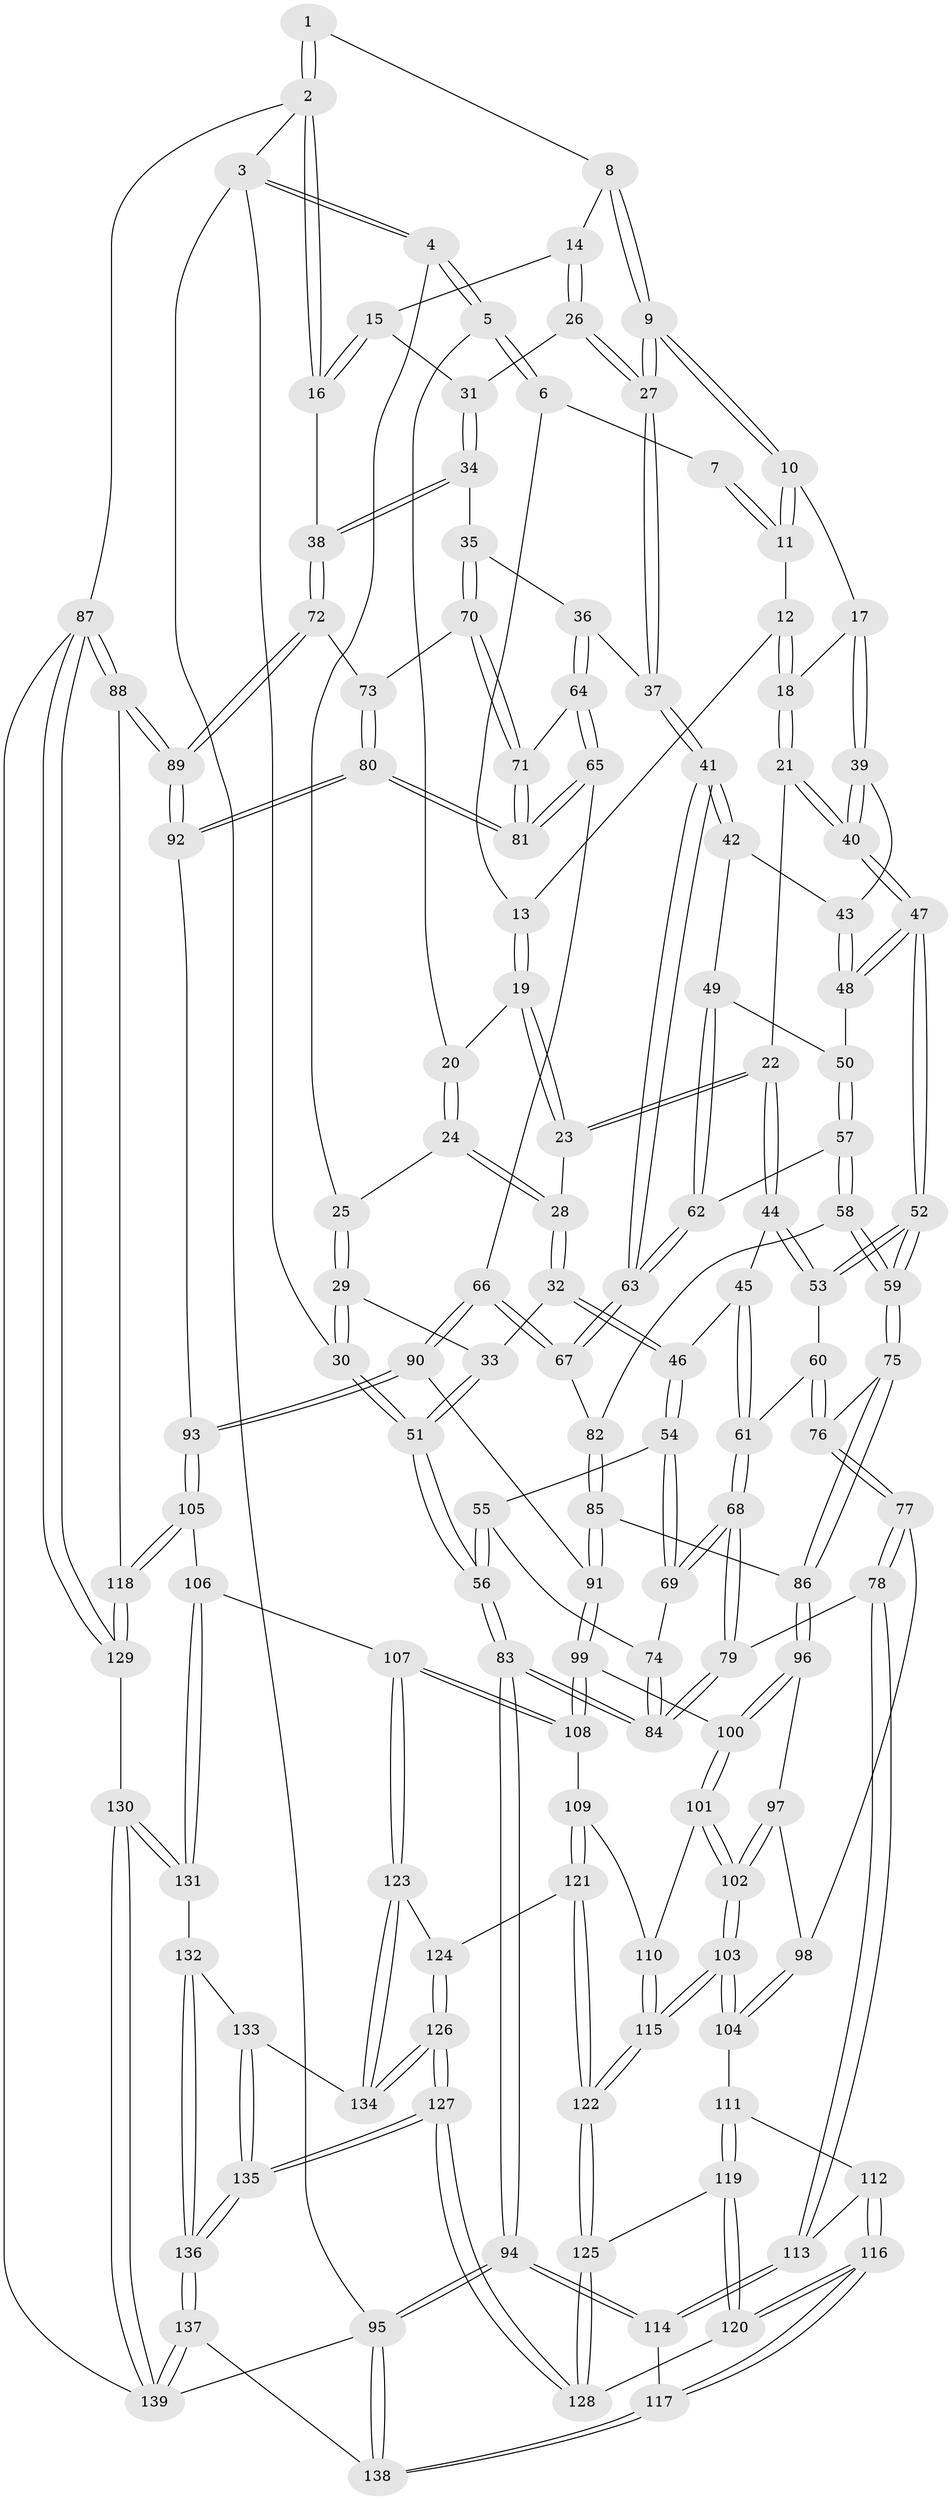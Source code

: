 // Generated by graph-tools (version 1.1) at 2025/51/03/09/25 03:51:06]
// undirected, 139 vertices, 344 edges
graph export_dot {
graph [start="1"]
  node [color=gray90,style=filled];
  1 [pos="+0.7188959526160463+0"];
  2 [pos="+1+0"];
  3 [pos="+0+0"];
  4 [pos="+0+0"];
  5 [pos="+0.05554770274333523+0"];
  6 [pos="+0.15835553482182452+0"];
  7 [pos="+0.4667594998656867+0"];
  8 [pos="+0.732482526471278+0"];
  9 [pos="+0.6612451070107297+0.1284105289747418"];
  10 [pos="+0.6141895485098124+0.13609835456126385"];
  11 [pos="+0.4666616002852434+0"];
  12 [pos="+0.44461204024549195+0.0065323158871170295"];
  13 [pos="+0.35204699932047073+0.07214032178054616"];
  14 [pos="+0.845610037152365+0.06858333212256688"];
  15 [pos="+1+0.05039086114288304"];
  16 [pos="+1+0"];
  17 [pos="+0.6023994755279091+0.14264162179795842"];
  18 [pos="+0.46520117887923484+0.11726928294733516"];
  19 [pos="+0.31879646108698434+0.11347250831733904"];
  20 [pos="+0.21868964637826568+0.010438087052786907"];
  21 [pos="+0.3971593709552274+0.2030276657061386"];
  22 [pos="+0.3345805590271137+0.1899454059507836"];
  23 [pos="+0.3285405081561578+0.1824816753498547"];
  24 [pos="+0.20174389439102752+0.1501987007369417"];
  25 [pos="+0.12488251365693206+0.14062555234708254"];
  26 [pos="+0.8341079524809831+0.14343265274277958"];
  27 [pos="+0.6645532393143727+0.1319774914732595"];
  28 [pos="+0.2159664819731753+0.16726061050653962"];
  29 [pos="+0.11892404310279807+0.15699996309408865"];
  30 [pos="+0+0.2742793993241459"];
  31 [pos="+0.8495337964945804+0.17416642921256187"];
  32 [pos="+0.1629455589241697+0.25970770528565923"];
  33 [pos="+0.12805177067667178+0.24079418129392413"];
  34 [pos="+0.85727044865048+0.21176295495858033"];
  35 [pos="+0.8348856115448088+0.2571951884771751"];
  36 [pos="+0.7917240345167296+0.26469295964616557"];
  37 [pos="+0.718606014134524+0.2533321352383929"];
  38 [pos="+1+0.15961898853946352"];
  39 [pos="+0.5829510697362177+0.18001114042605007"];
  40 [pos="+0.41357409464902856+0.2251344551091386"];
  41 [pos="+0.7043452896203141+0.27225309146979"];
  42 [pos="+0.6083204163335021+0.2699314693552095"];
  43 [pos="+0.5675367842880066+0.2352857483372901"];
  44 [pos="+0.2802043108718488+0.27593987260741787"];
  45 [pos="+0.2769059308870019+0.2776104892300613"];
  46 [pos="+0.1729219954207296+0.2777531152393167"];
  47 [pos="+0.4342887455782516+0.2653110860028333"];
  48 [pos="+0.5366179514366547+0.26640828265774724"];
  49 [pos="+0.6022437503173091+0.31844635634508067"];
  50 [pos="+0.5512517782111994+0.307191941650697"];
  51 [pos="+0+0.27964480312315104"];
  52 [pos="+0.4242970627087789+0.365023133229117"];
  53 [pos="+0.3193264675724873+0.3238075907045236"];
  54 [pos="+0.17267264915964795+0.2787448907382735"];
  55 [pos="+0.14828654025838134+0.30012823754165235"];
  56 [pos="+0+0.3261200824763099"];
  57 [pos="+0.5351046425435481+0.3559958264125028"];
  58 [pos="+0.517499161502078+0.3861260113413136"];
  59 [pos="+0.42716403970493755+0.3773852926778335"];
  60 [pos="+0.30336895559399235+0.3646516230525893"];
  61 [pos="+0.25585652699548506+0.3533889022517192"];
  62 [pos="+0.622370594040166+0.339481533649765"];
  63 [pos="+0.6676746558311882+0.3703259724577511"];
  64 [pos="+0.7829959255676706+0.3194848618979941"];
  65 [pos="+0.7191658317752936+0.43816779982136145"];
  66 [pos="+0.6826053153532122+0.4291259988098097"];
  67 [pos="+0.6714916821096705+0.41346589547436197"];
  68 [pos="+0.21341904244567841+0.40604885061086704"];
  69 [pos="+0.1953772254952634+0.3766112921795603"];
  70 [pos="+0.8669891270647374+0.2999012103086531"];
  71 [pos="+0.8031949596643897+0.38336615602066915"];
  72 [pos="+1+0.33606627473409423"];
  73 [pos="+0.8925256366098835+0.3216394553183823"];
  74 [pos="+0.09653538959034132+0.3601293409883381"];
  75 [pos="+0.39222822589101225+0.4431473049941844"];
  76 [pos="+0.3389629926674199+0.4654935674506265"];
  77 [pos="+0.2557413991488485+0.5223399392249158"];
  78 [pos="+0.24903457780759558+0.5246007351121104"];
  79 [pos="+0.2208189339371015+0.503924308567021"];
  80 [pos="+0.8505453748442181+0.5199387913125371"];
  81 [pos="+0.7820557015030726+0.46590506908930374"];
  82 [pos="+0.5456542251796289+0.4101181724245972"];
  83 [pos="+0+0.47081916913997784"];
  84 [pos="+0+0.47002396718204886"];
  85 [pos="+0.5315645924278972+0.5026128572440492"];
  86 [pos="+0.4583008123953849+0.5081655937541917"];
  87 [pos="+1+1"];
  88 [pos="+1+0.6335069822176501"];
  89 [pos="+1+0.6083750130366959"];
  90 [pos="+0.6150674279911732+0.5443521952006822"];
  91 [pos="+0.5995987518298241+0.5553880917892385"];
  92 [pos="+0.8647266437039852+0.541478394305902"];
  93 [pos="+0.7906826579559774+0.608649443277528"];
  94 [pos="+0+0.8683906652170783"];
  95 [pos="+0+1"];
  96 [pos="+0.4537763053328629+0.5735121195308314"];
  97 [pos="+0.42828733167857486+0.5861503239969419"];
  98 [pos="+0.39680442413829187+0.591454277027421"];
  99 [pos="+0.5963671280891171+0.5667055888296394"];
  100 [pos="+0.47970618679446403+0.5968026174492763"];
  101 [pos="+0.4824844780230245+0.6218399668963136"];
  102 [pos="+0.43186571235611554+0.6806231153378753"];
  103 [pos="+0.4149679541999987+0.7137321425760893"];
  104 [pos="+0.38500060014286547+0.6862266252568076"];
  105 [pos="+0.7382848328480696+0.7021768693993958"];
  106 [pos="+0.7374363452074799+0.7027613737522486"];
  107 [pos="+0.6855137729253338+0.7123345352758383"];
  108 [pos="+0.6029157134326174+0.6424291337735133"];
  109 [pos="+0.5522456157861352+0.669951303597737"];
  110 [pos="+0.5311665944080064+0.6671842830545379"];
  111 [pos="+0.3043534054065095+0.6562230441279571"];
  112 [pos="+0.25169365448769+0.6025544352120845"];
  113 [pos="+0.24409239204233435+0.5890749295864341"];
  114 [pos="+0+0.8260134347062146"];
  115 [pos="+0.42131851332983605+0.7295446278633297"];
  116 [pos="+0.22527308091399825+0.8418218832744625"];
  117 [pos="+0.22213362339806014+0.844277849030037"];
  118 [pos="+0.9208938503878326+0.7939636042079702"];
  119 [pos="+0.2966230602608565+0.7735682459917296"];
  120 [pos="+0.23084279381707098+0.8392875637794579"];
  121 [pos="+0.5435760298017686+0.7242707623684077"];
  122 [pos="+0.4219810848141458+0.739848144319159"];
  123 [pos="+0.6586519990612033+0.7523674436190849"];
  124 [pos="+0.5495413610063402+0.7413715269842684"];
  125 [pos="+0.4219098903366874+0.7404522213708559"];
  126 [pos="+0.5079151212207008+0.8607294120332627"];
  127 [pos="+0.4881642404528159+0.8837180580102004"];
  128 [pos="+0.4591920287413232+0.849962085031357"];
  129 [pos="+0.8659328631260269+0.8895108068298773"];
  130 [pos="+0.8203075418343482+0.9144789434090353"];
  131 [pos="+0.7833873396989421+0.8936149770043486"];
  132 [pos="+0.7659055795595614+0.8927949370907331"];
  133 [pos="+0.6721854642628656+0.8398115614224713"];
  134 [pos="+0.6548044422191576+0.7634910320394481"];
  135 [pos="+0.5097058901249979+0.9963379338698495"];
  136 [pos="+0.5096097013685118+1"];
  137 [pos="+0.4828572422227583+1"];
  138 [pos="+0.39509056198283393+1"];
  139 [pos="+0.7764050340545495+1"];
  1 -- 2;
  1 -- 2;
  1 -- 8;
  2 -- 3;
  2 -- 16;
  2 -- 16;
  2 -- 87;
  3 -- 4;
  3 -- 4;
  3 -- 30;
  3 -- 95;
  4 -- 5;
  4 -- 5;
  4 -- 25;
  5 -- 6;
  5 -- 6;
  5 -- 20;
  6 -- 7;
  6 -- 13;
  7 -- 11;
  7 -- 11;
  8 -- 9;
  8 -- 9;
  8 -- 14;
  9 -- 10;
  9 -- 10;
  9 -- 27;
  9 -- 27;
  10 -- 11;
  10 -- 11;
  10 -- 17;
  11 -- 12;
  12 -- 13;
  12 -- 18;
  12 -- 18;
  13 -- 19;
  13 -- 19;
  14 -- 15;
  14 -- 26;
  14 -- 26;
  15 -- 16;
  15 -- 16;
  15 -- 31;
  16 -- 38;
  17 -- 18;
  17 -- 39;
  17 -- 39;
  18 -- 21;
  18 -- 21;
  19 -- 20;
  19 -- 23;
  19 -- 23;
  20 -- 24;
  20 -- 24;
  21 -- 22;
  21 -- 40;
  21 -- 40;
  22 -- 23;
  22 -- 23;
  22 -- 44;
  22 -- 44;
  23 -- 28;
  24 -- 25;
  24 -- 28;
  24 -- 28;
  25 -- 29;
  25 -- 29;
  26 -- 27;
  26 -- 27;
  26 -- 31;
  27 -- 37;
  27 -- 37;
  28 -- 32;
  28 -- 32;
  29 -- 30;
  29 -- 30;
  29 -- 33;
  30 -- 51;
  30 -- 51;
  31 -- 34;
  31 -- 34;
  32 -- 33;
  32 -- 46;
  32 -- 46;
  33 -- 51;
  33 -- 51;
  34 -- 35;
  34 -- 38;
  34 -- 38;
  35 -- 36;
  35 -- 70;
  35 -- 70;
  36 -- 37;
  36 -- 64;
  36 -- 64;
  37 -- 41;
  37 -- 41;
  38 -- 72;
  38 -- 72;
  39 -- 40;
  39 -- 40;
  39 -- 43;
  40 -- 47;
  40 -- 47;
  41 -- 42;
  41 -- 42;
  41 -- 63;
  41 -- 63;
  42 -- 43;
  42 -- 49;
  43 -- 48;
  43 -- 48;
  44 -- 45;
  44 -- 53;
  44 -- 53;
  45 -- 46;
  45 -- 61;
  45 -- 61;
  46 -- 54;
  46 -- 54;
  47 -- 48;
  47 -- 48;
  47 -- 52;
  47 -- 52;
  48 -- 50;
  49 -- 50;
  49 -- 62;
  49 -- 62;
  50 -- 57;
  50 -- 57;
  51 -- 56;
  51 -- 56;
  52 -- 53;
  52 -- 53;
  52 -- 59;
  52 -- 59;
  53 -- 60;
  54 -- 55;
  54 -- 69;
  54 -- 69;
  55 -- 56;
  55 -- 56;
  55 -- 74;
  56 -- 83;
  56 -- 83;
  57 -- 58;
  57 -- 58;
  57 -- 62;
  58 -- 59;
  58 -- 59;
  58 -- 82;
  59 -- 75;
  59 -- 75;
  60 -- 61;
  60 -- 76;
  60 -- 76;
  61 -- 68;
  61 -- 68;
  62 -- 63;
  62 -- 63;
  63 -- 67;
  63 -- 67;
  64 -- 65;
  64 -- 65;
  64 -- 71;
  65 -- 66;
  65 -- 81;
  65 -- 81;
  66 -- 67;
  66 -- 67;
  66 -- 90;
  66 -- 90;
  67 -- 82;
  68 -- 69;
  68 -- 69;
  68 -- 79;
  68 -- 79;
  69 -- 74;
  70 -- 71;
  70 -- 71;
  70 -- 73;
  71 -- 81;
  71 -- 81;
  72 -- 73;
  72 -- 89;
  72 -- 89;
  73 -- 80;
  73 -- 80;
  74 -- 84;
  74 -- 84;
  75 -- 76;
  75 -- 86;
  75 -- 86;
  76 -- 77;
  76 -- 77;
  77 -- 78;
  77 -- 78;
  77 -- 98;
  78 -- 79;
  78 -- 113;
  78 -- 113;
  79 -- 84;
  79 -- 84;
  80 -- 81;
  80 -- 81;
  80 -- 92;
  80 -- 92;
  82 -- 85;
  82 -- 85;
  83 -- 84;
  83 -- 84;
  83 -- 94;
  83 -- 94;
  85 -- 86;
  85 -- 91;
  85 -- 91;
  86 -- 96;
  86 -- 96;
  87 -- 88;
  87 -- 88;
  87 -- 129;
  87 -- 129;
  87 -- 139;
  88 -- 89;
  88 -- 89;
  88 -- 118;
  89 -- 92;
  89 -- 92;
  90 -- 91;
  90 -- 93;
  90 -- 93;
  91 -- 99;
  91 -- 99;
  92 -- 93;
  93 -- 105;
  93 -- 105;
  94 -- 95;
  94 -- 95;
  94 -- 114;
  94 -- 114;
  95 -- 138;
  95 -- 138;
  95 -- 139;
  96 -- 97;
  96 -- 100;
  96 -- 100;
  97 -- 98;
  97 -- 102;
  97 -- 102;
  98 -- 104;
  98 -- 104;
  99 -- 100;
  99 -- 108;
  99 -- 108;
  100 -- 101;
  100 -- 101;
  101 -- 102;
  101 -- 102;
  101 -- 110;
  102 -- 103;
  102 -- 103;
  103 -- 104;
  103 -- 104;
  103 -- 115;
  103 -- 115;
  104 -- 111;
  105 -- 106;
  105 -- 118;
  105 -- 118;
  106 -- 107;
  106 -- 131;
  106 -- 131;
  107 -- 108;
  107 -- 108;
  107 -- 123;
  107 -- 123;
  108 -- 109;
  109 -- 110;
  109 -- 121;
  109 -- 121;
  110 -- 115;
  110 -- 115;
  111 -- 112;
  111 -- 119;
  111 -- 119;
  112 -- 113;
  112 -- 116;
  112 -- 116;
  113 -- 114;
  113 -- 114;
  114 -- 117;
  115 -- 122;
  115 -- 122;
  116 -- 117;
  116 -- 117;
  116 -- 120;
  116 -- 120;
  117 -- 138;
  117 -- 138;
  118 -- 129;
  118 -- 129;
  119 -- 120;
  119 -- 120;
  119 -- 125;
  120 -- 128;
  121 -- 122;
  121 -- 122;
  121 -- 124;
  122 -- 125;
  122 -- 125;
  123 -- 124;
  123 -- 134;
  123 -- 134;
  124 -- 126;
  124 -- 126;
  125 -- 128;
  125 -- 128;
  126 -- 127;
  126 -- 127;
  126 -- 134;
  126 -- 134;
  127 -- 128;
  127 -- 128;
  127 -- 135;
  127 -- 135;
  129 -- 130;
  130 -- 131;
  130 -- 131;
  130 -- 139;
  130 -- 139;
  131 -- 132;
  132 -- 133;
  132 -- 136;
  132 -- 136;
  133 -- 134;
  133 -- 135;
  133 -- 135;
  135 -- 136;
  135 -- 136;
  136 -- 137;
  136 -- 137;
  137 -- 138;
  137 -- 139;
  137 -- 139;
}
